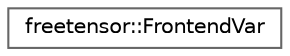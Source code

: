 digraph "Graphical Class Hierarchy"
{
 // LATEX_PDF_SIZE
  bgcolor="transparent";
  edge [fontname=Helvetica,fontsize=10,labelfontname=Helvetica,labelfontsize=10];
  node [fontname=Helvetica,fontsize=10,shape=box,height=0.2,width=0.4];
  rankdir="LR";
  Node0 [label="freetensor::FrontendVar",height=0.2,width=0.4,color="grey40", fillcolor="white", style="filled",URL="$classfreetensor_1_1FrontendVar.html",tooltip=" "];
}
